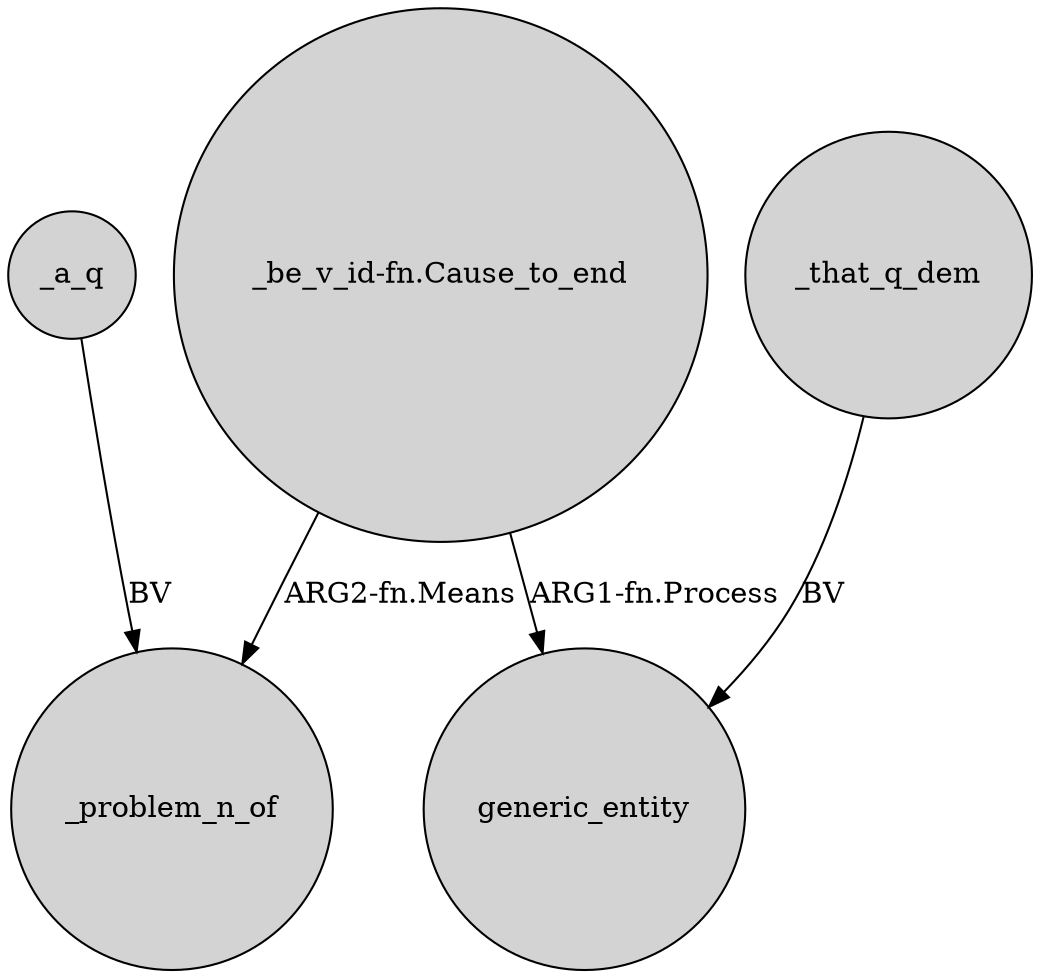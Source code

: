 digraph {
	node [shape=circle style=filled]
	_a_q -> _problem_n_of [label=BV]
	"_be_v_id-fn.Cause_to_end" -> _problem_n_of [label="ARG2-fn.Means"]
	"_be_v_id-fn.Cause_to_end" -> generic_entity [label="ARG1-fn.Process"]
	_that_q_dem -> generic_entity [label=BV]
}
